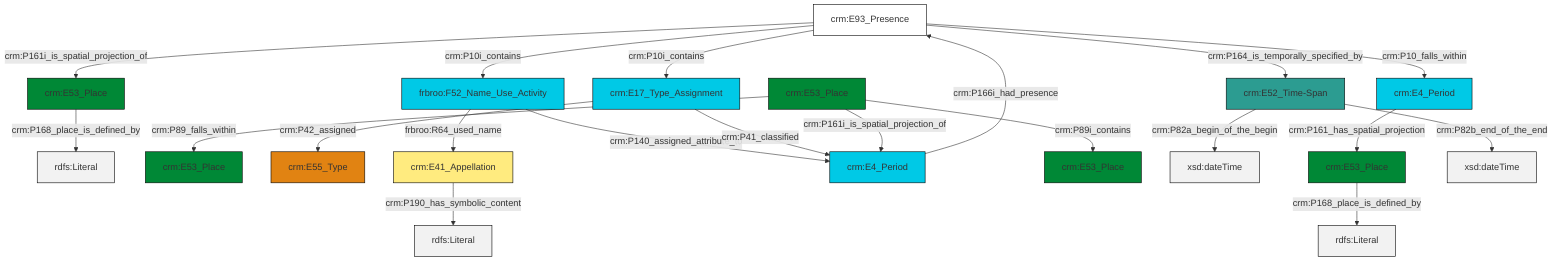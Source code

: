 graph TD
classDef Literal fill:#f2f2f2,stroke:#000000;
classDef CRM_Entity fill:#FFFFFF,stroke:#000000;
classDef Temporal_Entity fill:#00C9E6, stroke:#000000;
classDef Type fill:#E18312, stroke:#000000;
classDef Time-Span fill:#2C9C91, stroke:#000000;
classDef Appellation fill:#FFEB7F, stroke:#000000;
classDef Place fill:#008836, stroke:#000000;
classDef Persistent_Item fill:#B266B2, stroke:#000000;
classDef Conceptual_Object fill:#FFD700, stroke:#000000;
classDef Physical_Thing fill:#D2B48C, stroke:#000000;
classDef Actor fill:#f58aad, stroke:#000000;
classDef PC_Classes fill:#4ce600, stroke:#000000;
classDef Multi fill:#cccccc,stroke:#000000;

0["crm:E93_Presence"]:::CRM_Entity -->|crm:P10i_contains| 1["frbroo:F52_Name_Use_Activity"]:::Temporal_Entity
0["crm:E93_Presence"]:::CRM_Entity -->|crm:P164_is_temporally_specified_by| 2["crm:E52_Time-Span"]:::Time-Span
3["crm:E53_Place"]:::Place -->|crm:P168_place_is_defined_by| 4[rdfs:Literal]:::Literal
7["crm:E17_Type_Assignment"]:::Temporal_Entity -->|crm:P42_assigned| 8["crm:E55_Type"]:::Type
2["crm:E52_Time-Span"]:::Time-Span -->|crm:P82a_begin_of_the_begin| 17[xsd:dateTime]:::Literal
18["crm:E4_Period"]:::Temporal_Entity -->|crm:P161_has_spatial_projection| 9["crm:E53_Place"]:::Place
0["crm:E93_Presence"]:::CRM_Entity -->|crm:P10i_contains| 7["crm:E17_Type_Assignment"]:::Temporal_Entity
19["crm:E53_Place"]:::Place -->|crm:P89_falls_within| 5["crm:E53_Place"]:::Place
0["crm:E93_Presence"]:::CRM_Entity -->|crm:P10_falls_within| 18["crm:E4_Period"]:::Temporal_Entity
1["frbroo:F52_Name_Use_Activity"]:::Temporal_Entity -->|crm:P140_assigned_attribute_to| 12["crm:E4_Period"]:::Temporal_Entity
19["crm:E53_Place"]:::Place -->|crm:P89i_contains| 14["crm:E53_Place"]:::Place
7["crm:E17_Type_Assignment"]:::Temporal_Entity -->|crm:P41_classified| 12["crm:E4_Period"]:::Temporal_Entity
2["crm:E52_Time-Span"]:::Time-Span -->|crm:P82b_end_of_the_end| 25[xsd:dateTime]:::Literal
23["crm:E41_Appellation"]:::Appellation -->|crm:P190_has_symbolic_content| 26[rdfs:Literal]:::Literal
9["crm:E53_Place"]:::Place -->|crm:P168_place_is_defined_by| 27[rdfs:Literal]:::Literal
1["frbroo:F52_Name_Use_Activity"]:::Temporal_Entity -->|frbroo:R64_used_name| 23["crm:E41_Appellation"]:::Appellation
12["crm:E4_Period"]:::Temporal_Entity -->|crm:P166i_had_presence| 0["crm:E93_Presence"]:::CRM_Entity
0["crm:E93_Presence"]:::CRM_Entity -->|crm:P161i_is_spatial_projection_of| 3["crm:E53_Place"]:::Place
19["crm:E53_Place"]:::Place -->|crm:P161i_is_spatial_projection_of| 12["crm:E4_Period"]:::Temporal_Entity